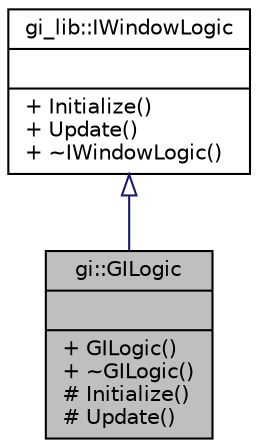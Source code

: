 digraph "gi::GILogic"
{
  edge [fontname="Helvetica",fontsize="10",labelfontname="Helvetica",labelfontsize="10"];
  node [fontname="Helvetica",fontsize="10",shape=record];
  Node1 [label="{gi::GILogic\n||+ GILogic()\l+ ~GILogic()\l# Initialize()\l# Update()\l}",height=0.2,width=0.4,color="black", fillcolor="grey75", style="filled", fontcolor="black"];
  Node2 -> Node1 [dir="back",color="midnightblue",fontsize="10",style="solid",arrowtail="onormal",fontname="Helvetica"];
  Node2 [label="{gi_lib::IWindowLogic\n||+ Initialize()\l+ Update()\l+ ~IWindowLogic()\l}",height=0.2,width=0.4,color="black", fillcolor="white", style="filled",URL="$classgi__lib_1_1_i_window_logic.html",tooltip="Represents the core logic of the application. "];
}
